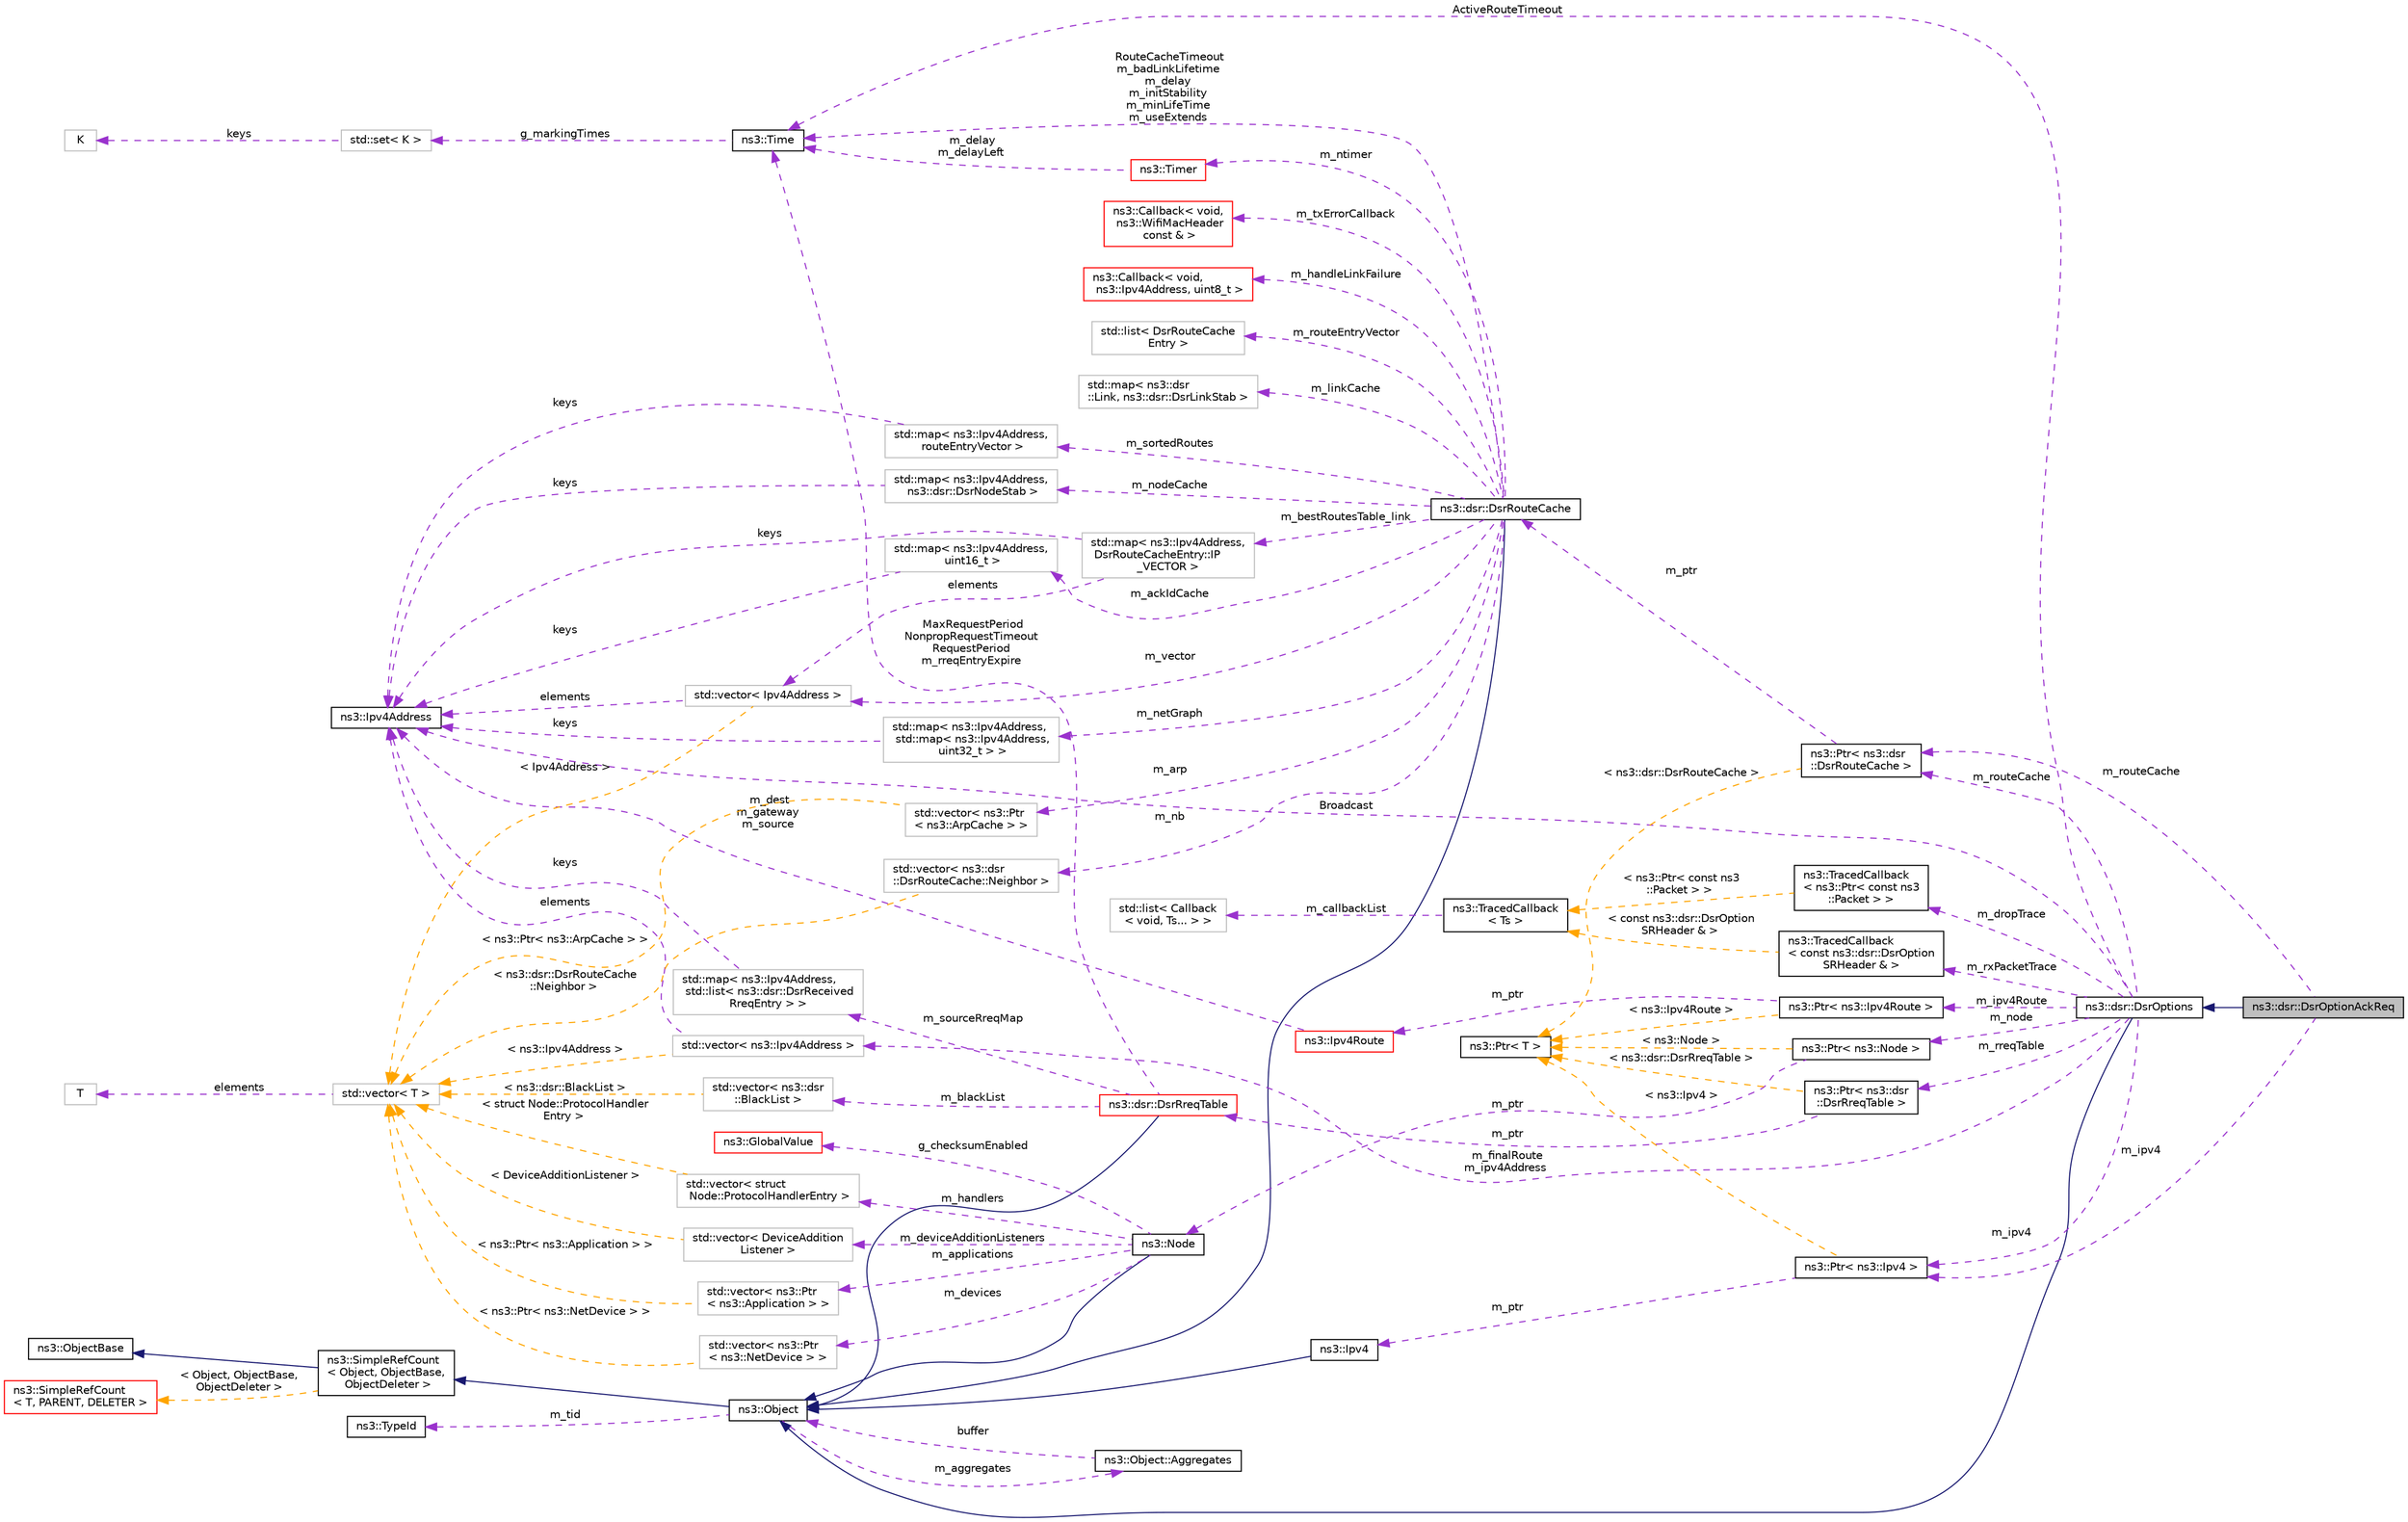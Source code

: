digraph "ns3::dsr::DsrOptionAckReq"
{
 // LATEX_PDF_SIZE
  edge [fontname="Helvetica",fontsize="10",labelfontname="Helvetica",labelfontsize="10"];
  node [fontname="Helvetica",fontsize="10",shape=record];
  rankdir="LR";
  Node1 [label="ns3::dsr::DsrOptionAckReq",height=0.2,width=0.4,color="black", fillcolor="grey75", style="filled", fontcolor="black",tooltip="Dsr Option."];
  Node2 -> Node1 [dir="back",color="midnightblue",fontsize="10",style="solid",fontname="Helvetica"];
  Node2 [label="ns3::dsr::DsrOptions",height=0.2,width=0.4,color="black", fillcolor="white", style="filled",URL="$classns3_1_1dsr_1_1_dsr_options.html",tooltip="Introspection did not find any typical Config paths."];
  Node3 -> Node2 [dir="back",color="midnightblue",fontsize="10",style="solid",fontname="Helvetica"];
  Node3 [label="ns3::Object",height=0.2,width=0.4,color="black", fillcolor="white", style="filled",URL="$classns3_1_1_object.html",tooltip="A base class which provides memory management and object aggregation."];
  Node4 -> Node3 [dir="back",color="midnightblue",fontsize="10",style="solid",fontname="Helvetica"];
  Node4 [label="ns3::SimpleRefCount\l\< Object, ObjectBase,\l ObjectDeleter \>",height=0.2,width=0.4,color="black", fillcolor="white", style="filled",URL="$classns3_1_1_simple_ref_count.html",tooltip=" "];
  Node5 -> Node4 [dir="back",color="midnightblue",fontsize="10",style="solid",fontname="Helvetica"];
  Node5 [label="ns3::ObjectBase",height=0.2,width=0.4,color="black", fillcolor="white", style="filled",URL="$classns3_1_1_object_base.html",tooltip="Anchor the ns-3 type and attribute system."];
  Node6 -> Node4 [dir="back",color="orange",fontsize="10",style="dashed",label=" \< Object, ObjectBase,\l ObjectDeleter \>" ,fontname="Helvetica"];
  Node6 [label="ns3::SimpleRefCount\l\< T, PARENT, DELETER \>",height=0.2,width=0.4,color="red", fillcolor="white", style="filled",URL="$classns3_1_1_simple_ref_count.html",tooltip="A template-based reference counting class."];
  Node8 -> Node3 [dir="back",color="darkorchid3",fontsize="10",style="dashed",label=" m_tid" ,fontname="Helvetica"];
  Node8 [label="ns3::TypeId",height=0.2,width=0.4,color="black", fillcolor="white", style="filled",URL="$classns3_1_1_type_id.html",tooltip="a unique identifier for an interface."];
  Node9 -> Node3 [dir="back",color="darkorchid3",fontsize="10",style="dashed",label=" m_aggregates" ,fontname="Helvetica"];
  Node9 [label="ns3::Object::Aggregates",height=0.2,width=0.4,color="black", fillcolor="white", style="filled",URL="$structns3_1_1_object_1_1_aggregates.html",tooltip="The list of Objects aggregated to this one."];
  Node3 -> Node9 [dir="back",color="darkorchid3",fontsize="10",style="dashed",label=" buffer" ,fontname="Helvetica"];
  Node10 -> Node2 [dir="back",color="darkorchid3",fontsize="10",style="dashed",label=" m_finalRoute\nm_ipv4Address" ,fontname="Helvetica"];
  Node10 [label="std::vector\< ns3::Ipv4Address \>",height=0.2,width=0.4,color="grey75", fillcolor="white", style="filled",tooltip=" "];
  Node11 -> Node10 [dir="back",color="darkorchid3",fontsize="10",style="dashed",label=" elements" ,fontname="Helvetica"];
  Node11 [label="ns3::Ipv4Address",height=0.2,width=0.4,color="black", fillcolor="white", style="filled",URL="$classns3_1_1_ipv4_address.html",tooltip="Ipv4 addresses are stored in host order in this class."];
  Node12 -> Node10 [dir="back",color="orange",fontsize="10",style="dashed",label=" \< ns3::Ipv4Address \>" ,fontname="Helvetica"];
  Node12 [label="std::vector\< T \>",height=0.2,width=0.4,color="grey75", fillcolor="white", style="filled",tooltip=" "];
  Node13 -> Node12 [dir="back",color="darkorchid3",fontsize="10",style="dashed",label=" elements" ,fontname="Helvetica"];
  Node13 [label="T",height=0.2,width=0.4,color="grey75", fillcolor="white", style="filled",tooltip=" "];
  Node14 -> Node2 [dir="back",color="darkorchid3",fontsize="10",style="dashed",label=" m_dropTrace" ,fontname="Helvetica"];
  Node14 [label="ns3::TracedCallback\l\< ns3::Ptr\< const ns3\l::Packet \> \>",height=0.2,width=0.4,color="black", fillcolor="white", style="filled",URL="$classns3_1_1_traced_callback.html",tooltip=" "];
  Node15 -> Node14 [dir="back",color="orange",fontsize="10",style="dashed",label=" \< ns3::Ptr\< const ns3\l::Packet \> \>" ,fontname="Helvetica"];
  Node15 [label="ns3::TracedCallback\l\< Ts \>",height=0.2,width=0.4,color="black", fillcolor="white", style="filled",URL="$classns3_1_1_traced_callback.html",tooltip="Forward calls to a chain of Callback."];
  Node16 -> Node15 [dir="back",color="darkorchid3",fontsize="10",style="dashed",label=" m_callbackList" ,fontname="Helvetica"];
  Node16 [label="std::list\< Callback\l\< void, Ts... \> \>",height=0.2,width=0.4,color="grey75", fillcolor="white", style="filled",tooltip=" "];
  Node25 -> Node2 [dir="back",color="darkorchid3",fontsize="10",style="dashed",label=" m_node" ,fontname="Helvetica"];
  Node25 [label="ns3::Ptr\< ns3::Node \>",height=0.2,width=0.4,color="black", fillcolor="white", style="filled",URL="$classns3_1_1_ptr.html",tooltip=" "];
  Node26 -> Node25 [dir="back",color="darkorchid3",fontsize="10",style="dashed",label=" m_ptr" ,fontname="Helvetica"];
  Node26 [label="ns3::Node",height=0.2,width=0.4,color="black", fillcolor="white", style="filled",URL="$classns3_1_1_node.html",tooltip="A network Node."];
  Node3 -> Node26 [dir="back",color="midnightblue",fontsize="10",style="solid",fontname="Helvetica"];
  Node27 -> Node26 [dir="back",color="darkorchid3",fontsize="10",style="dashed",label=" m_applications" ,fontname="Helvetica"];
  Node27 [label="std::vector\< ns3::Ptr\l\< ns3::Application \> \>",height=0.2,width=0.4,color="grey75", fillcolor="white", style="filled",tooltip=" "];
  Node12 -> Node27 [dir="back",color="orange",fontsize="10",style="dashed",label=" \< ns3::Ptr\< ns3::Application \> \>" ,fontname="Helvetica"];
  Node37 -> Node26 [dir="back",color="darkorchid3",fontsize="10",style="dashed",label=" m_devices" ,fontname="Helvetica"];
  Node37 [label="std::vector\< ns3::Ptr\l\< ns3::NetDevice \> \>",height=0.2,width=0.4,color="grey75", fillcolor="white", style="filled",tooltip=" "];
  Node12 -> Node37 [dir="back",color="orange",fontsize="10",style="dashed",label=" \< ns3::Ptr\< ns3::NetDevice \> \>" ,fontname="Helvetica"];
  Node40 -> Node26 [dir="back",color="darkorchid3",fontsize="10",style="dashed",label=" g_checksumEnabled" ,fontname="Helvetica"];
  Node40 [label="ns3::GlobalValue",height=0.2,width=0.4,color="red", fillcolor="white", style="filled",URL="$classns3_1_1_global_value.html",tooltip="Hold a so-called 'global value'."];
  Node49 -> Node26 [dir="back",color="darkorchid3",fontsize="10",style="dashed",label=" m_handlers" ,fontname="Helvetica"];
  Node49 [label="std::vector\< struct\l Node::ProtocolHandlerEntry \>",height=0.2,width=0.4,color="grey75", fillcolor="white", style="filled",tooltip=" "];
  Node12 -> Node49 [dir="back",color="orange",fontsize="10",style="dashed",label=" \< struct Node::ProtocolHandler\lEntry \>" ,fontname="Helvetica"];
  Node52 -> Node26 [dir="back",color="darkorchid3",fontsize="10",style="dashed",label=" m_deviceAdditionListeners" ,fontname="Helvetica"];
  Node52 [label="std::vector\< DeviceAddition\lListener \>",height=0.2,width=0.4,color="grey75", fillcolor="white", style="filled",tooltip=" "];
  Node12 -> Node52 [dir="back",color="orange",fontsize="10",style="dashed",label=" \< DeviceAdditionListener \>" ,fontname="Helvetica"];
  Node22 -> Node25 [dir="back",color="orange",fontsize="10",style="dashed",label=" \< ns3::Node \>" ,fontname="Helvetica"];
  Node22 [label="ns3::Ptr\< T \>",height=0.2,width=0.4,color="black", fillcolor="white", style="filled",URL="$classns3_1_1_ptr.html",tooltip="Smart pointer class similar to boost::intrusive_ptr."];
  Node53 -> Node2 [dir="back",color="darkorchid3",fontsize="10",style="dashed",label=" m_rxPacketTrace" ,fontname="Helvetica"];
  Node53 [label="ns3::TracedCallback\l\< const ns3::dsr::DsrOption\lSRHeader & \>",height=0.2,width=0.4,color="black", fillcolor="white", style="filled",URL="$classns3_1_1_traced_callback.html",tooltip=" "];
  Node15 -> Node53 [dir="back",color="orange",fontsize="10",style="dashed",label=" \< const ns3::dsr::DsrOption\lSRHeader & \>" ,fontname="Helvetica"];
  Node34 -> Node2 [dir="back",color="darkorchid3",fontsize="10",style="dashed",label=" ActiveRouteTimeout" ,fontname="Helvetica"];
  Node34 [label="ns3::Time",height=0.2,width=0.4,color="black", fillcolor="white", style="filled",URL="$classns3_1_1_time.html",tooltip="Simulation virtual time values and global simulation resolution."];
  Node35 -> Node34 [dir="back",color="darkorchid3",fontsize="10",style="dashed",label=" g_markingTimes" ,fontname="Helvetica"];
  Node35 [label="std::set\< K \>",height=0.2,width=0.4,color="grey75", fillcolor="white", style="filled",tooltip=" "];
  Node36 -> Node35 [dir="back",color="darkorchid3",fontsize="10",style="dashed",label=" keys" ,fontname="Helvetica"];
  Node36 [label="K",height=0.2,width=0.4,color="grey75", fillcolor="white", style="filled",tooltip=" "];
  Node54 -> Node2 [dir="back",color="darkorchid3",fontsize="10",style="dashed",label=" m_ipv4" ,fontname="Helvetica"];
  Node54 [label="ns3::Ptr\< ns3::Ipv4 \>",height=0.2,width=0.4,color="black", fillcolor="white", style="filled",URL="$classns3_1_1_ptr.html",tooltip=" "];
  Node55 -> Node54 [dir="back",color="darkorchid3",fontsize="10",style="dashed",label=" m_ptr" ,fontname="Helvetica"];
  Node55 [label="ns3::Ipv4",height=0.2,width=0.4,color="black", fillcolor="white", style="filled",URL="$classns3_1_1_ipv4.html",tooltip="Access to the IPv4 forwarding table, interfaces, and configuration."];
  Node3 -> Node55 [dir="back",color="midnightblue",fontsize="10",style="solid",fontname="Helvetica"];
  Node22 -> Node54 [dir="back",color="orange",fontsize="10",style="dashed",label=" \< ns3::Ipv4 \>" ,fontname="Helvetica"];
  Node56 -> Node2 [dir="back",color="darkorchid3",fontsize="10",style="dashed",label=" m_rreqTable" ,fontname="Helvetica"];
  Node56 [label="ns3::Ptr\< ns3::dsr\l::DsrRreqTable \>",height=0.2,width=0.4,color="black", fillcolor="white", style="filled",URL="$classns3_1_1_ptr.html",tooltip=" "];
  Node57 -> Node56 [dir="back",color="darkorchid3",fontsize="10",style="dashed",label=" m_ptr" ,fontname="Helvetica"];
  Node57 [label="ns3::dsr::DsrRreqTable",height=0.2,width=0.4,color="red", fillcolor="white", style="filled",URL="$classns3_1_1dsr_1_1_dsr_rreq_table.html",tooltip="maintain list of DsrRreqTable entry"];
  Node3 -> Node57 [dir="back",color="midnightblue",fontsize="10",style="solid",fontname="Helvetica"];
  Node58 -> Node57 [dir="back",color="darkorchid3",fontsize="10",style="dashed",label=" m_blackList" ,fontname="Helvetica"];
  Node58 [label="std::vector\< ns3::dsr\l::BlackList \>",height=0.2,width=0.4,color="grey75", fillcolor="white", style="filled",tooltip=" "];
  Node12 -> Node58 [dir="back",color="orange",fontsize="10",style="dashed",label=" \< ns3::dsr::BlackList \>" ,fontname="Helvetica"];
  Node60 -> Node57 [dir="back",color="darkorchid3",fontsize="10",style="dashed",label=" m_sourceRreqMap" ,fontname="Helvetica"];
  Node60 [label="std::map\< ns3::Ipv4Address,\l std::list\< ns3::dsr::DsrReceived\lRreqEntry \> \>",height=0.2,width=0.4,color="grey75", fillcolor="white", style="filled",tooltip=" "];
  Node11 -> Node60 [dir="back",color="darkorchid3",fontsize="10",style="dashed",label=" keys" ,fontname="Helvetica"];
  Node34 -> Node57 [dir="back",color="darkorchid3",fontsize="10",style="dashed",label=" MaxRequestPeriod\nNonpropRequestTimeout\nRequestPeriod\nm_rreqEntryExpire" ,fontname="Helvetica"];
  Node22 -> Node56 [dir="back",color="orange",fontsize="10",style="dashed",label=" \< ns3::dsr::DsrRreqTable \>" ,fontname="Helvetica"];
  Node11 -> Node2 [dir="back",color="darkorchid3",fontsize="10",style="dashed",label=" Broadcast" ,fontname="Helvetica"];
  Node67 -> Node2 [dir="back",color="darkorchid3",fontsize="10",style="dashed",label=" m_ipv4Route" ,fontname="Helvetica"];
  Node67 [label="ns3::Ptr\< ns3::Ipv4Route \>",height=0.2,width=0.4,color="black", fillcolor="white", style="filled",URL="$classns3_1_1_ptr.html",tooltip=" "];
  Node68 -> Node67 [dir="back",color="darkorchid3",fontsize="10",style="dashed",label=" m_ptr" ,fontname="Helvetica"];
  Node68 [label="ns3::Ipv4Route",height=0.2,width=0.4,color="red", fillcolor="white", style="filled",URL="$classns3_1_1_ipv4_route.html",tooltip="IPv4 route cache entry (similar to Linux struct rtable)"];
  Node11 -> Node68 [dir="back",color="darkorchid3",fontsize="10",style="dashed",label=" m_dest\nm_gateway\nm_source" ,fontname="Helvetica"];
  Node22 -> Node67 [dir="back",color="orange",fontsize="10",style="dashed",label=" \< ns3::Ipv4Route \>" ,fontname="Helvetica"];
  Node70 -> Node2 [dir="back",color="darkorchid3",fontsize="10",style="dashed",label=" m_routeCache" ,fontname="Helvetica"];
  Node70 [label="ns3::Ptr\< ns3::dsr\l::DsrRouteCache \>",height=0.2,width=0.4,color="black", fillcolor="white", style="filled",URL="$classns3_1_1_ptr.html",tooltip=" "];
  Node71 -> Node70 [dir="back",color="darkorchid3",fontsize="10",style="dashed",label=" m_ptr" ,fontname="Helvetica"];
  Node71 [label="ns3::dsr::DsrRouteCache",height=0.2,width=0.4,color="black", fillcolor="white", style="filled",URL="$classns3_1_1dsr_1_1_dsr_route_cache.html",tooltip="DSR route request queue Since DSR is an on demand routing we queue requests while looking for route."];
  Node3 -> Node71 [dir="back",color="midnightblue",fontsize="10",style="solid",fontname="Helvetica"];
  Node72 -> Node71 [dir="back",color="darkorchid3",fontsize="10",style="dashed",label=" m_sortedRoutes" ,fontname="Helvetica"];
  Node72 [label="std::map\< ns3::Ipv4Address,\l routeEntryVector \>",height=0.2,width=0.4,color="grey75", fillcolor="white", style="filled",tooltip=" "];
  Node11 -> Node72 [dir="back",color="darkorchid3",fontsize="10",style="dashed",label=" keys" ,fontname="Helvetica"];
  Node73 -> Node71 [dir="back",color="darkorchid3",fontsize="10",style="dashed",label=" m_arp" ,fontname="Helvetica"];
  Node73 [label="std::vector\< ns3::Ptr\l\< ns3::ArpCache \> \>",height=0.2,width=0.4,color="grey75", fillcolor="white", style="filled",tooltip=" "];
  Node12 -> Node73 [dir="back",color="orange",fontsize="10",style="dashed",label=" \< ns3::Ptr\< ns3::ArpCache \> \>" ,fontname="Helvetica"];
  Node145 -> Node71 [dir="back",color="darkorchid3",fontsize="10",style="dashed",label=" m_nodeCache" ,fontname="Helvetica"];
  Node145 [label="std::map\< ns3::Ipv4Address,\l ns3::dsr::DsrNodeStab \>",height=0.2,width=0.4,color="grey75", fillcolor="white", style="filled",tooltip=" "];
  Node11 -> Node145 [dir="back",color="darkorchid3",fontsize="10",style="dashed",label=" keys" ,fontname="Helvetica"];
  Node147 -> Node71 [dir="back",color="darkorchid3",fontsize="10",style="dashed",label=" m_ackIdCache" ,fontname="Helvetica"];
  Node147 [label="std::map\< ns3::Ipv4Address,\l uint16_t \>",height=0.2,width=0.4,color="grey75", fillcolor="white", style="filled",tooltip=" "];
  Node11 -> Node147 [dir="back",color="darkorchid3",fontsize="10",style="dashed",label=" keys" ,fontname="Helvetica"];
  Node148 -> Node71 [dir="back",color="darkorchid3",fontsize="10",style="dashed",label=" m_nb" ,fontname="Helvetica"];
  Node148 [label="std::vector\< ns3::dsr\l::DsrRouteCache::Neighbor \>",height=0.2,width=0.4,color="grey75", fillcolor="white", style="filled",tooltip=" "];
  Node12 -> Node148 [dir="back",color="orange",fontsize="10",style="dashed",label=" \< ns3::dsr::DsrRouteCache\l::Neighbor \>" ,fontname="Helvetica"];
  Node151 -> Node71 [dir="back",color="darkorchid3",fontsize="10",style="dashed",label=" m_txErrorCallback" ,fontname="Helvetica"];
  Node151 [label="ns3::Callback\< void,\l ns3::WifiMacHeader\l const & \>",height=0.2,width=0.4,color="red", fillcolor="white", style="filled",URL="$classns3_1_1_callback.html",tooltip=" "];
  Node152 -> Node71 [dir="back",color="darkorchid3",fontsize="10",style="dashed",label=" m_netGraph" ,fontname="Helvetica"];
  Node152 [label="std::map\< ns3::Ipv4Address,\l std::map\< ns3::Ipv4Address,\l uint32_t \> \>",height=0.2,width=0.4,color="grey75", fillcolor="white", style="filled",tooltip=" "];
  Node11 -> Node152 [dir="back",color="darkorchid3",fontsize="10",style="dashed",label=" keys" ,fontname="Helvetica"];
  Node34 -> Node71 [dir="back",color="darkorchid3",fontsize="10",style="dashed",label=" RouteCacheTimeout\nm_badLinkLifetime\nm_delay\nm_initStability\nm_minLifeTime\nm_useExtends" ,fontname="Helvetica"];
  Node153 -> Node71 [dir="back",color="darkorchid3",fontsize="10",style="dashed",label=" m_vector" ,fontname="Helvetica"];
  Node153 [label="std::vector\< Ipv4Address \>",height=0.2,width=0.4,color="grey75", fillcolor="white", style="filled",tooltip=" "];
  Node11 -> Node153 [dir="back",color="darkorchid3",fontsize="10",style="dashed",label=" elements" ,fontname="Helvetica"];
  Node12 -> Node153 [dir="back",color="orange",fontsize="10",style="dashed",label=" \< Ipv4Address \>" ,fontname="Helvetica"];
  Node154 -> Node71 [dir="back",color="darkorchid3",fontsize="10",style="dashed",label=" m_handleLinkFailure" ,fontname="Helvetica"];
  Node154 [label="ns3::Callback\< void,\l ns3::Ipv4Address, uint8_t \>",height=0.2,width=0.4,color="red", fillcolor="white", style="filled",URL="$classns3_1_1_callback.html",tooltip=" "];
  Node155 -> Node71 [dir="back",color="darkorchid3",fontsize="10",style="dashed",label=" m_routeEntryVector" ,fontname="Helvetica"];
  Node155 [label="std::list\< DsrRouteCache\lEntry \>",height=0.2,width=0.4,color="grey75", fillcolor="white", style="filled",tooltip=" "];
  Node157 -> Node71 [dir="back",color="darkorchid3",fontsize="10",style="dashed",label=" m_ntimer" ,fontname="Helvetica"];
  Node157 [label="ns3::Timer",height=0.2,width=0.4,color="red", fillcolor="white", style="filled",URL="$classns3_1_1_timer.html",tooltip="A simple virtual Timer class."];
  Node34 -> Node157 [dir="back",color="darkorchid3",fontsize="10",style="dashed",label=" m_delay\nm_delayLeft" ,fontname="Helvetica"];
  Node159 -> Node71 [dir="back",color="darkorchid3",fontsize="10",style="dashed",label=" m_linkCache" ,fontname="Helvetica"];
  Node159 [label="std::map\< ns3::dsr\l::Link, ns3::dsr::DsrLinkStab \>",height=0.2,width=0.4,color="grey75", fillcolor="white", style="filled",tooltip=" "];
  Node162 -> Node71 [dir="back",color="darkorchid3",fontsize="10",style="dashed",label=" m_bestRoutesTable_link" ,fontname="Helvetica"];
  Node162 [label="std::map\< ns3::Ipv4Address,\l DsrRouteCacheEntry::IP\l_VECTOR \>",height=0.2,width=0.4,color="grey75", fillcolor="white", style="filled",tooltip=" "];
  Node153 -> Node162 [dir="back",color="darkorchid3",fontsize="10",style="dashed",label=" elements" ,fontname="Helvetica"];
  Node11 -> Node162 [dir="back",color="darkorchid3",fontsize="10",style="dashed",label=" keys" ,fontname="Helvetica"];
  Node22 -> Node70 [dir="back",color="orange",fontsize="10",style="dashed",label=" \< ns3::dsr::DsrRouteCache \>" ,fontname="Helvetica"];
  Node54 -> Node1 [dir="back",color="darkorchid3",fontsize="10",style="dashed",label=" m_ipv4" ,fontname="Helvetica"];
  Node70 -> Node1 [dir="back",color="darkorchid3",fontsize="10",style="dashed",label=" m_routeCache" ,fontname="Helvetica"];
}
